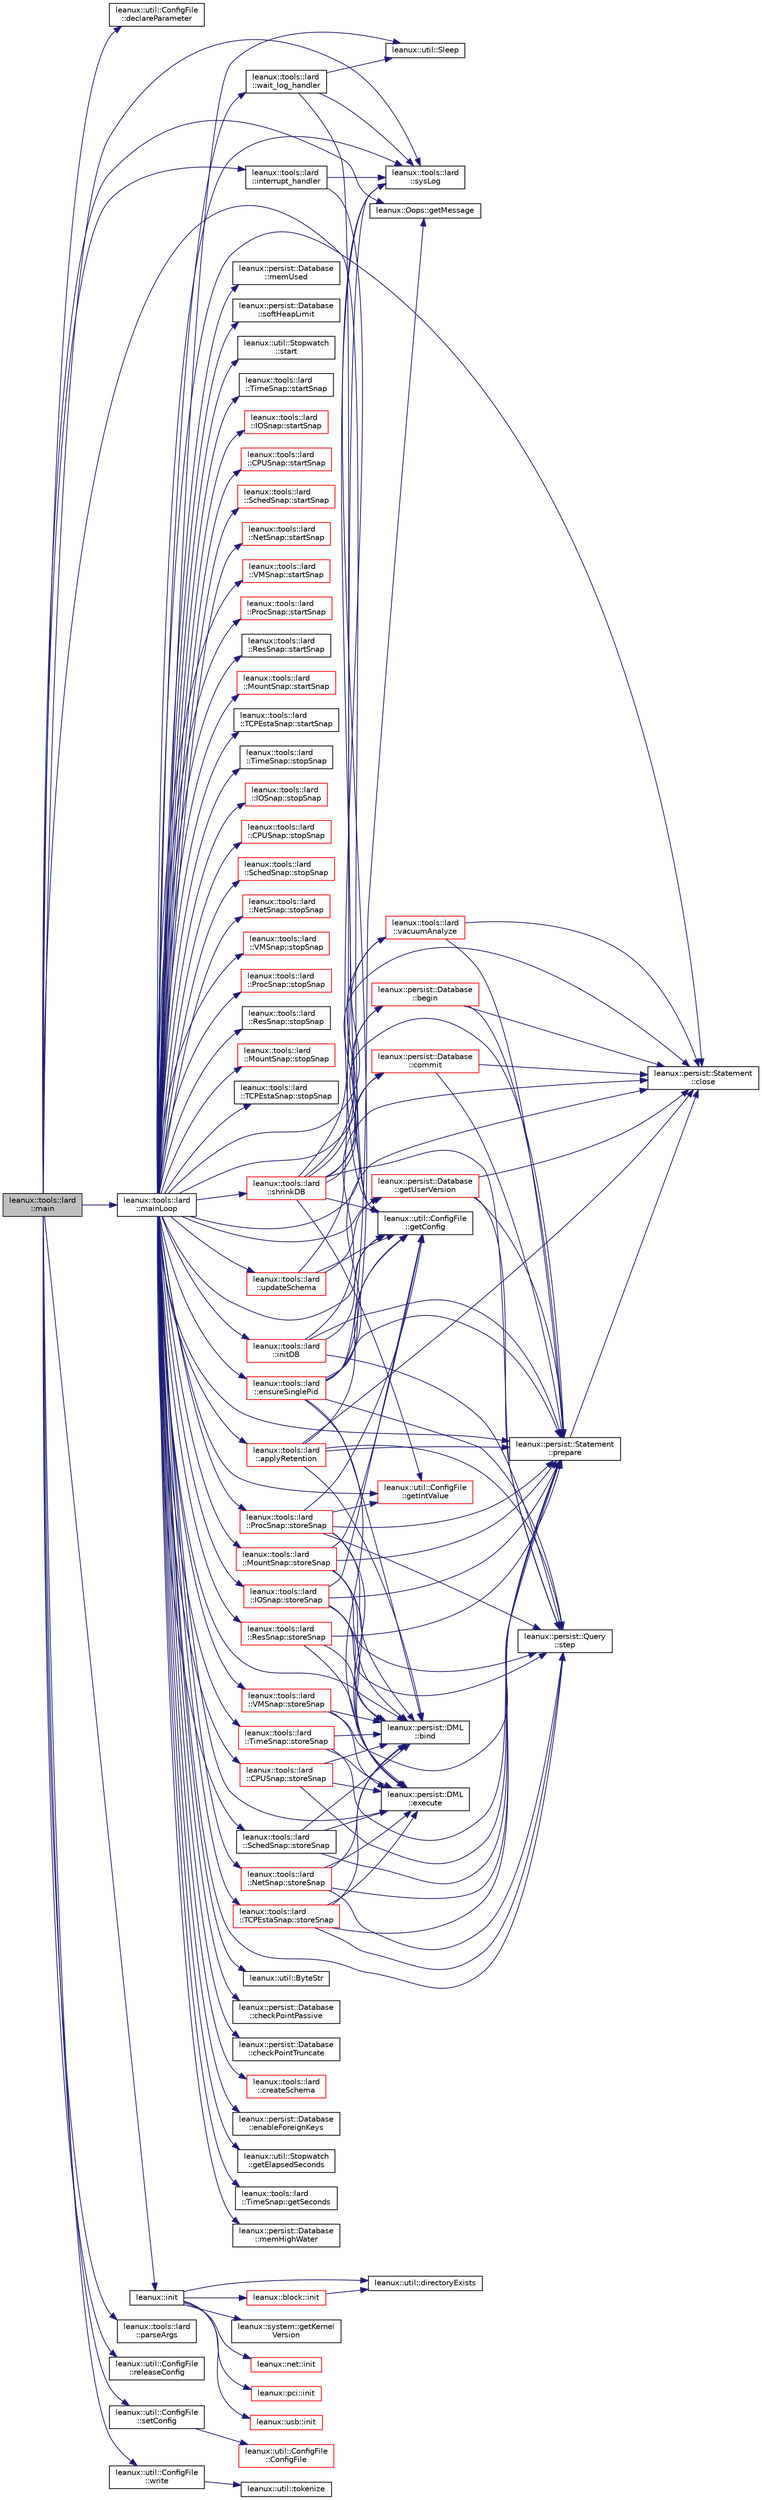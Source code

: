 digraph "leanux::tools::lard::main"
{
 // LATEX_PDF_SIZE
  bgcolor="transparent";
  edge [fontname="Helvetica",fontsize="10",labelfontname="Helvetica",labelfontsize="10"];
  node [fontname="Helvetica",fontsize="10",shape=record];
  rankdir="LR";
  Node1 [label="leanux::tools::lard\l::main",height=0.2,width=0.4,color="black", fillcolor="grey75", style="filled", fontcolor="black",tooltip="Entry point."];
  Node1 -> Node2 [color="midnightblue",fontsize="10",style="solid",fontname="Helvetica"];
  Node2 [label="leanux::util::ConfigFile\l::declareParameter",height=0.2,width=0.4,color="black",URL="$classleanux_1_1util_1_1ConfigFile.html#a7be94593ad2b942e9a47163e09839d88",tooltip="declare the configuration paramater and set a hardcoded default."];
  Node1 -> Node3 [color="midnightblue",fontsize="10",style="solid",fontname="Helvetica"];
  Node3 [label="leanux::util::ConfigFile\l::getConfig",height=0.2,width=0.4,color="black",URL="$classleanux_1_1util_1_1ConfigFile.html#a8cef175948cd9727c732de3a605c99ba",tooltip="Get the ConfigurationFile object for the appname, or construct one if it does not exist."];
  Node1 -> Node4 [color="midnightblue",fontsize="10",style="solid",fontname="Helvetica"];
  Node4 [label="leanux::Oops::getMessage",height=0.2,width=0.4,color="black",URL="$classleanux_1_1Oops.html#a144d78069f0bb6388bbd1db6385418d2",tooltip="Get the Oops message."];
  Node1 -> Node5 [color="midnightblue",fontsize="10",style="solid",fontname="Helvetica"];
  Node5 [label="leanux::init",height=0.2,width=0.4,color="black",URL="$namespaceleanux.html#a757c5a3a5fb84a0ab93de54fd0c8db30",tooltip="Initialize leanux, run checks to verify leanux is compatible with the runtime environment."];
  Node5 -> Node6 [color="midnightblue",fontsize="10",style="solid",fontname="Helvetica"];
  Node6 [label="leanux::util::directoryExists",height=0.2,width=0.4,color="black",URL="$namespaceleanux_1_1util.html#a6ac7287d49f3dd9b2c6c9673257e145b",tooltip="Test if the path is an existing directory."];
  Node5 -> Node7 [color="midnightblue",fontsize="10",style="solid",fontname="Helvetica"];
  Node7 [label="leanux::system::getKernel\lVersion",height=0.2,width=0.4,color="black",URL="$namespaceleanux_1_1system.html#a019837e625c4eedcc1e09de84a56d5b8",tooltip="Get the kernel version."];
  Node5 -> Node8 [color="midnightblue",fontsize="10",style="solid",fontname="Helvetica"];
  Node8 [label="leanux::net::init",height=0.2,width=0.4,color="red",URL="$namespaceleanux_1_1net.html#a81d90730109735bfefa2835d31152cd1",tooltip="initialize net library"];
  Node5 -> Node10 [color="midnightblue",fontsize="10",style="solid",fontname="Helvetica"];
  Node10 [label="leanux::pci::init",height=0.2,width=0.4,color="red",URL="$namespaceleanux_1_1pci.html#ac2e2e3d7c732711d93a166699f2dcff3",tooltip="Initialize pci namespace."];
  Node5 -> Node11 [color="midnightblue",fontsize="10",style="solid",fontname="Helvetica"];
  Node11 [label="leanux::usb::init",height=0.2,width=0.4,color="red",URL="$namespaceleanux_1_1usb.html#abd98dfc77cb6924be71589e8e2e4dc50",tooltip="initialize usb namespace."];
  Node5 -> Node12 [color="midnightblue",fontsize="10",style="solid",fontname="Helvetica"];
  Node12 [label="leanux::block::init",height=0.2,width=0.4,color="red",URL="$namespaceleanux_1_1block.html#a927d958ef9b9b66a13c32754e91d0c7d",tooltip="Initialize the block API."];
  Node12 -> Node6 [color="midnightblue",fontsize="10",style="solid",fontname="Helvetica"];
  Node1 -> Node21 [color="midnightblue",fontsize="10",style="solid",fontname="Helvetica"];
  Node21 [label="leanux::tools::lard\l::interrupt_handler",height=0.2,width=0.4,color="black",URL="$namespaceleanux_1_1tools_1_1lard.html#af056336c72314eb796c2815eec0d218b",tooltip=" "];
  Node21 -> Node3 [color="midnightblue",fontsize="10",style="solid",fontname="Helvetica"];
  Node21 -> Node22 [color="midnightblue",fontsize="10",style="solid",fontname="Helvetica"];
  Node22 [label="leanux::tools::lard\l::sysLog",height=0.2,width=0.4,color="black",URL="$namespaceleanux_1_1tools_1_1lard.html#a0a3951f50023eb0f3b4f6722a5943436",tooltip=" "];
  Node1 -> Node23 [color="midnightblue",fontsize="10",style="solid",fontname="Helvetica"];
  Node23 [label="leanux::tools::lard\l::mainLoop",height=0.2,width=0.4,color="black",URL="$namespaceleanux_1_1tools_1_1lard.html#a6de74bbef1d571bf7eb000e62900a11d",tooltip=" "];
  Node23 -> Node24 [color="midnightblue",fontsize="10",style="solid",fontname="Helvetica"];
  Node24 [label="leanux::tools::lard\l::applyRetention",height=0.2,width=0.4,color="red",URL="$namespaceleanux_1_1tools_1_1lard.html#a98a04e0c068c5083ad571ebc9b79d693",tooltip=" "];
  Node24 -> Node25 [color="midnightblue",fontsize="10",style="solid",fontname="Helvetica"];
  Node25 [label="leanux::persist::DML\l::bind",height=0.2,width=0.4,color="black",URL="$classleanux_1_1persist_1_1DML.html#a8df01a6d880515c22106e424ed342c81",tooltip="Bind a double value to the bind at position."];
  Node24 -> Node26 [color="midnightblue",fontsize="10",style="solid",fontname="Helvetica"];
  Node26 [label="leanux::persist::Statement\l::close",height=0.2,width=0.4,color="black",URL="$classleanux_1_1persist_1_1Statement.html#a5b31fb14297ad5c1c342cfc0d8f797de",tooltip="A statement handle can be explicitly closed without deleting the Statement object itself."];
  Node24 -> Node3 [color="midnightblue",fontsize="10",style="solid",fontname="Helvetica"];
  Node24 -> Node29 [color="midnightblue",fontsize="10",style="solid",fontname="Helvetica"];
  Node29 [label="leanux::persist::Statement\l::prepare",height=0.2,width=0.4,color="black",URL="$classleanux_1_1persist_1_1Statement.html#a1b809c1b1d0e9d24af65e439c3893d74",tooltip="Prepare a SQL statement."];
  Node29 -> Node26 [color="midnightblue",fontsize="10",style="solid",fontname="Helvetica"];
  Node24 -> Node33 [color="midnightblue",fontsize="10",style="solid",fontname="Helvetica"];
  Node33 [label="leanux::persist::Query\l::step",height=0.2,width=0.4,color="black",URL="$classleanux_1_1persist_1_1Query.html#a294e11c33a22761503c49418f5ca9815",tooltip="Step the result list, end of list returns false."];
  Node23 -> Node34 [color="midnightblue",fontsize="10",style="solid",fontname="Helvetica"];
  Node34 [label="leanux::persist::Database\l::begin",height=0.2,width=0.4,color="red",URL="$classleanux_1_1persist_1_1Database.html#a4ff46a478b219a811b9fa6bede2642f4",tooltip="Begin a transaction."];
  Node34 -> Node26 [color="midnightblue",fontsize="10",style="solid",fontname="Helvetica"];
  Node34 -> Node29 [color="midnightblue",fontsize="10",style="solid",fontname="Helvetica"];
  Node23 -> Node25 [color="midnightblue",fontsize="10",style="solid",fontname="Helvetica"];
  Node23 -> Node36 [color="midnightblue",fontsize="10",style="solid",fontname="Helvetica"];
  Node36 [label="leanux::util::ByteStr",height=0.2,width=0.4,color="black",URL="$namespaceleanux_1_1util.html#a979843e3d99f053101f902ec38985833",tooltip="convert a byte value to pretty print string."];
  Node23 -> Node37 [color="midnightblue",fontsize="10",style="solid",fontname="Helvetica"];
  Node37 [label="leanux::persist::Database\l::checkPointPassive",height=0.2,width=0.4,color="black",URL="$classleanux_1_1persist_1_1Database.html#af8d6960a23121f360d20fed62cff8703",tooltip="Issue a passive checpoint."];
  Node23 -> Node38 [color="midnightblue",fontsize="10",style="solid",fontname="Helvetica"];
  Node38 [label="leanux::persist::Database\l::checkPointTruncate",height=0.2,width=0.4,color="black",URL="$classleanux_1_1persist_1_1Database.html#acbad718a3c2f8d2364031d1d53ebd259",tooltip="Issue a (WAL) truncate checpoint."];
  Node23 -> Node26 [color="midnightblue",fontsize="10",style="solid",fontname="Helvetica"];
  Node23 -> Node39 [color="midnightblue",fontsize="10",style="solid",fontname="Helvetica"];
  Node39 [label="leanux::persist::Database\l::commit",height=0.2,width=0.4,color="red",URL="$classleanux_1_1persist_1_1Database.html#a3066d61c7bc4107a97f01b851d8c2228",tooltip="Commit a transaction."];
  Node39 -> Node26 [color="midnightblue",fontsize="10",style="solid",fontname="Helvetica"];
  Node39 -> Node29 [color="midnightblue",fontsize="10",style="solid",fontname="Helvetica"];
  Node23 -> Node40 [color="midnightblue",fontsize="10",style="solid",fontname="Helvetica"];
  Node40 [label="leanux::tools::lard\l::createSchema",height=0.2,width=0.4,color="red",URL="$namespaceleanux_1_1tools_1_1lard.html#a4f52f68eb8bc686294b04d3138d48740",tooltip=" "];
  Node23 -> Node59 [color="midnightblue",fontsize="10",style="solid",fontname="Helvetica"];
  Node59 [label="leanux::persist::Database\l::enableForeignKeys",height=0.2,width=0.4,color="black",URL="$classleanux_1_1persist_1_1Database.html#a7dcf864d5aec747cc37246bc31396e7e",tooltip="Enable foreign key constraints."];
  Node23 -> Node60 [color="midnightblue",fontsize="10",style="solid",fontname="Helvetica"];
  Node60 [label="leanux::tools::lard\l::ensureSinglePid",height=0.2,width=0.4,color="red",URL="$namespaceleanux_1_1tools_1_1lard.html#aee987aaaf44a4832b535ecf78065d963",tooltip=" "];
  Node60 -> Node25 [color="midnightblue",fontsize="10",style="solid",fontname="Helvetica"];
  Node60 -> Node26 [color="midnightblue",fontsize="10",style="solid",fontname="Helvetica"];
  Node60 -> Node28 [color="midnightblue",fontsize="10",style="solid",fontname="Helvetica"];
  Node28 [label="leanux::persist::DML\l::execute",height=0.2,width=0.4,color="black",URL="$classleanux_1_1persist_1_1DML.html#a66bfdf8da5f7d2c02bb5cb6f54515783",tooltip="Execute."];
  Node60 -> Node3 [color="midnightblue",fontsize="10",style="solid",fontname="Helvetica"];
  Node60 -> Node4 [color="midnightblue",fontsize="10",style="solid",fontname="Helvetica"];
  Node60 -> Node29 [color="midnightblue",fontsize="10",style="solid",fontname="Helvetica"];
  Node60 -> Node33 [color="midnightblue",fontsize="10",style="solid",fontname="Helvetica"];
  Node60 -> Node22 [color="midnightblue",fontsize="10",style="solid",fontname="Helvetica"];
  Node23 -> Node28 [color="midnightblue",fontsize="10",style="solid",fontname="Helvetica"];
  Node23 -> Node3 [color="midnightblue",fontsize="10",style="solid",fontname="Helvetica"];
  Node23 -> Node66 [color="midnightblue",fontsize="10",style="solid",fontname="Helvetica"];
  Node66 [label="leanux::util::Stopwatch\l::getElapsedSeconds",height=0.2,width=0.4,color="black",URL="$classleanux_1_1util_1_1Stopwatch.html#ab9f97034d61e99e7fb11e941eeba8768",tooltip=" "];
  Node23 -> Node67 [color="midnightblue",fontsize="10",style="solid",fontname="Helvetica"];
  Node67 [label="leanux::util::ConfigFile\l::getIntValue",height=0.2,width=0.4,color="red",URL="$classleanux_1_1util_1_1ConfigFile.html#aae0c3891e3d5a8d391a7439602b92780",tooltip="return the configuration parameter as an int."];
  Node23 -> Node68 [color="midnightblue",fontsize="10",style="solid",fontname="Helvetica"];
  Node68 [label="leanux::tools::lard\l::TimeSnap::getSeconds",height=0.2,width=0.4,color="black",URL="$classleanux_1_1tools_1_1lard_1_1TimeSnap.html#aedd4fcb44cc3e2919354c5a3137c66cd",tooltip=" "];
  Node23 -> Node69 [color="midnightblue",fontsize="10",style="solid",fontname="Helvetica"];
  Node69 [label="leanux::persist::Database\l::getUserVersion",height=0.2,width=0.4,color="red",URL="$classleanux_1_1persist_1_1Database.html#aec62932794968b44881a68c7d32be763",tooltip="get the current user_version pragma"];
  Node69 -> Node26 [color="midnightblue",fontsize="10",style="solid",fontname="Helvetica"];
  Node69 -> Node29 [color="midnightblue",fontsize="10",style="solid",fontname="Helvetica"];
  Node69 -> Node33 [color="midnightblue",fontsize="10",style="solid",fontname="Helvetica"];
  Node23 -> Node70 [color="midnightblue",fontsize="10",style="solid",fontname="Helvetica"];
  Node70 [label="leanux::tools::lard\l::initDB",height=0.2,width=0.4,color="red",URL="$namespaceleanux_1_1tools_1_1lard.html#a9492d51a0046e33c7a4dda4229537548",tooltip="set page_size and enable WAL mode."];
  Node70 -> Node26 [color="midnightblue",fontsize="10",style="solid",fontname="Helvetica"];
  Node70 -> Node3 [color="midnightblue",fontsize="10",style="solid",fontname="Helvetica"];
  Node70 -> Node29 [color="midnightblue",fontsize="10",style="solid",fontname="Helvetica"];
  Node70 -> Node33 [color="midnightblue",fontsize="10",style="solid",fontname="Helvetica"];
  Node23 -> Node71 [color="midnightblue",fontsize="10",style="solid",fontname="Helvetica"];
  Node71 [label="leanux::persist::Database\l::memHighWater",height=0.2,width=0.4,color="black",URL="$classleanux_1_1persist_1_1Database.html#ab332dffc6b8319d1c43455b940fe15c1",tooltip=" "];
  Node23 -> Node72 [color="midnightblue",fontsize="10",style="solid",fontname="Helvetica"];
  Node72 [label="leanux::persist::Database\l::memUsed",height=0.2,width=0.4,color="black",URL="$classleanux_1_1persist_1_1Database.html#a98617fd43f366b4292e05ff0b271815c",tooltip=" "];
  Node23 -> Node29 [color="midnightblue",fontsize="10",style="solid",fontname="Helvetica"];
  Node23 -> Node73 [color="midnightblue",fontsize="10",style="solid",fontname="Helvetica"];
  Node73 [label="leanux::tools::lard\l::shrinkDB",height=0.2,width=0.4,color="red",URL="$namespaceleanux_1_1tools_1_1lard.html#a45d90387f852d7a71981b5d4ff93d8da",tooltip=" "];
  Node73 -> Node34 [color="midnightblue",fontsize="10",style="solid",fontname="Helvetica"];
  Node73 -> Node26 [color="midnightblue",fontsize="10",style="solid",fontname="Helvetica"];
  Node73 -> Node39 [color="midnightblue",fontsize="10",style="solid",fontname="Helvetica"];
  Node73 -> Node3 [color="midnightblue",fontsize="10",style="solid",fontname="Helvetica"];
  Node73 -> Node67 [color="midnightblue",fontsize="10",style="solid",fontname="Helvetica"];
  Node73 -> Node29 [color="midnightblue",fontsize="10",style="solid",fontname="Helvetica"];
  Node73 -> Node33 [color="midnightblue",fontsize="10",style="solid",fontname="Helvetica"];
  Node73 -> Node22 [color="midnightblue",fontsize="10",style="solid",fontname="Helvetica"];
  Node73 -> Node74 [color="midnightblue",fontsize="10",style="solid",fontname="Helvetica"];
  Node74 [label="leanux::tools::lard\l::vacuumAnalyze",height=0.2,width=0.4,color="red",URL="$namespaceleanux_1_1tools_1_1lard.html#af293f8b5b80c0189b1dc1904fe94d9bf",tooltip=" "];
  Node74 -> Node26 [color="midnightblue",fontsize="10",style="solid",fontname="Helvetica"];
  Node74 -> Node29 [color="midnightblue",fontsize="10",style="solid",fontname="Helvetica"];
  Node23 -> Node75 [color="midnightblue",fontsize="10",style="solid",fontname="Helvetica"];
  Node75 [label="leanux::util::Sleep",height=0.2,width=0.4,color="black",URL="$namespaceleanux_1_1util.html#af85d667f0a1e549c70b45f81159af980",tooltip="Sleep seconds+nanoseconds."];
  Node23 -> Node76 [color="midnightblue",fontsize="10",style="solid",fontname="Helvetica"];
  Node76 [label="leanux::persist::Database\l::softHeapLimit",height=0.2,width=0.4,color="black",URL="$classleanux_1_1persist_1_1Database.html#ac9b11e7e59cfd3f38fbb4ce1ea6fed87",tooltip=" "];
  Node23 -> Node77 [color="midnightblue",fontsize="10",style="solid",fontname="Helvetica"];
  Node77 [label="leanux::util::Stopwatch\l::start",height=0.2,width=0.4,color="black",URL="$classleanux_1_1util_1_1Stopwatch.html#aedb04d3c9636011920f30111bab396c5",tooltip="Start the Stopwatch."];
  Node23 -> Node78 [color="midnightblue",fontsize="10",style="solid",fontname="Helvetica"];
  Node78 [label="leanux::tools::lard\l::TimeSnap::startSnap",height=0.2,width=0.4,color="black",URL="$classleanux_1_1tools_1_1lard_1_1TimeSnap.html#a625897f390c702ec2bcc5558e006deb8",tooltip=" "];
  Node23 -> Node79 [color="midnightblue",fontsize="10",style="solid",fontname="Helvetica"];
  Node79 [label="leanux::tools::lard\l::IOSnap::startSnap",height=0.2,width=0.4,color="red",URL="$classleanux_1_1tools_1_1lard_1_1IOSnap.html#aaa09ea465f8fc251716e47382551cf13",tooltip=" "];
  Node23 -> Node85 [color="midnightblue",fontsize="10",style="solid",fontname="Helvetica"];
  Node85 [label="leanux::tools::lard\l::CPUSnap::startSnap",height=0.2,width=0.4,color="red",URL="$classleanux_1_1tools_1_1lard_1_1CPUSnap.html#a18e1fbcdf89ec7537bc853b314657890",tooltip=" "];
  Node23 -> Node87 [color="midnightblue",fontsize="10",style="solid",fontname="Helvetica"];
  Node87 [label="leanux::tools::lard\l::SchedSnap::startSnap",height=0.2,width=0.4,color="red",URL="$classleanux_1_1tools_1_1lard_1_1SchedSnap.html#ad519ce292b396ea7b34eb8f98c3d76bd",tooltip=" "];
  Node23 -> Node90 [color="midnightblue",fontsize="10",style="solid",fontname="Helvetica"];
  Node90 [label="leanux::tools::lard\l::NetSnap::startSnap",height=0.2,width=0.4,color="red",URL="$classleanux_1_1tools_1_1lard_1_1NetSnap.html#a856922288b7d4d63dd2f173ee7eb0dd3",tooltip=" "];
  Node23 -> Node92 [color="midnightblue",fontsize="10",style="solid",fontname="Helvetica"];
  Node92 [label="leanux::tools::lard\l::VMSnap::startSnap",height=0.2,width=0.4,color="red",URL="$classleanux_1_1tools_1_1lard_1_1VMSnap.html#a37c5af9624501ff9094fcd956863bad0",tooltip=" "];
  Node23 -> Node94 [color="midnightblue",fontsize="10",style="solid",fontname="Helvetica"];
  Node94 [label="leanux::tools::lard\l::ProcSnap::startSnap",height=0.2,width=0.4,color="red",URL="$classleanux_1_1tools_1_1lard_1_1ProcSnap.html#ab54043cba9664efa3321d9456c9bb3a0",tooltip=" "];
  Node23 -> Node96 [color="midnightblue",fontsize="10",style="solid",fontname="Helvetica"];
  Node96 [label="leanux::tools::lard\l::ResSnap::startSnap",height=0.2,width=0.4,color="black",URL="$classleanux_1_1tools_1_1lard_1_1ResSnap.html#ad254ff88d977694c1cdc2aa2d374083e",tooltip=" "];
  Node23 -> Node97 [color="midnightblue",fontsize="10",style="solid",fontname="Helvetica"];
  Node97 [label="leanux::tools::lard\l::MountSnap::startSnap",height=0.2,width=0.4,color="red",URL="$classleanux_1_1tools_1_1lard_1_1MountSnap.html#a934aedfb855a789ff7039b23112c4ae1",tooltip=" "];
  Node23 -> Node98 [color="midnightblue",fontsize="10",style="solid",fontname="Helvetica"];
  Node98 [label="leanux::tools::lard\l::TCPEstaSnap::startSnap",height=0.2,width=0.4,color="black",URL="$classleanux_1_1tools_1_1lard_1_1TCPEstaSnap.html#afc5a7c4eac707faafcec542c48066d00",tooltip=" "];
  Node23 -> Node33 [color="midnightblue",fontsize="10",style="solid",fontname="Helvetica"];
  Node23 -> Node99 [color="midnightblue",fontsize="10",style="solid",fontname="Helvetica"];
  Node99 [label="leanux::tools::lard\l::TimeSnap::stopSnap",height=0.2,width=0.4,color="black",URL="$classleanux_1_1tools_1_1lard_1_1TimeSnap.html#af46d912ab9b2059a7d963b26cf10e28d",tooltip=" "];
  Node23 -> Node100 [color="midnightblue",fontsize="10",style="solid",fontname="Helvetica"];
  Node100 [label="leanux::tools::lard\l::IOSnap::stopSnap",height=0.2,width=0.4,color="red",URL="$classleanux_1_1tools_1_1lard_1_1IOSnap.html#ab020781eb6e152bf9b884a4000d7e923",tooltip=" "];
  Node23 -> Node101 [color="midnightblue",fontsize="10",style="solid",fontname="Helvetica"];
  Node101 [label="leanux::tools::lard\l::CPUSnap::stopSnap",height=0.2,width=0.4,color="red",URL="$classleanux_1_1tools_1_1lard_1_1CPUSnap.html#af9c73b36a541b0eae3b06e491b9cdff0",tooltip=" "];
  Node23 -> Node102 [color="midnightblue",fontsize="10",style="solid",fontname="Helvetica"];
  Node102 [label="leanux::tools::lard\l::SchedSnap::stopSnap",height=0.2,width=0.4,color="red",URL="$classleanux_1_1tools_1_1lard_1_1SchedSnap.html#aa6adf554028f38d4652a368f029a605d",tooltip=" "];
  Node23 -> Node103 [color="midnightblue",fontsize="10",style="solid",fontname="Helvetica"];
  Node103 [label="leanux::tools::lard\l::NetSnap::stopSnap",height=0.2,width=0.4,color="red",URL="$classleanux_1_1tools_1_1lard_1_1NetSnap.html#a7a429b2ea8298f49fbd0e0f9c70d7fc7",tooltip=" "];
  Node23 -> Node104 [color="midnightblue",fontsize="10",style="solid",fontname="Helvetica"];
  Node104 [label="leanux::tools::lard\l::VMSnap::stopSnap",height=0.2,width=0.4,color="red",URL="$classleanux_1_1tools_1_1lard_1_1VMSnap.html#ac8539527962d0d32339ea8e64820a1a4",tooltip=" "];
  Node23 -> Node105 [color="midnightblue",fontsize="10",style="solid",fontname="Helvetica"];
  Node105 [label="leanux::tools::lard\l::ProcSnap::stopSnap",height=0.2,width=0.4,color="red",URL="$classleanux_1_1tools_1_1lard_1_1ProcSnap.html#a2922f8c93498c97d1b47ec2e6b7d817d",tooltip=" "];
  Node23 -> Node106 [color="midnightblue",fontsize="10",style="solid",fontname="Helvetica"];
  Node106 [label="leanux::tools::lard\l::ResSnap::stopSnap",height=0.2,width=0.4,color="black",URL="$classleanux_1_1tools_1_1lard_1_1ResSnap.html#a1ab5935f077d0fba67e810019d62b307",tooltip=" "];
  Node23 -> Node107 [color="midnightblue",fontsize="10",style="solid",fontname="Helvetica"];
  Node107 [label="leanux::tools::lard\l::MountSnap::stopSnap",height=0.2,width=0.4,color="red",URL="$classleanux_1_1tools_1_1lard_1_1MountSnap.html#a03ffa5736036aaed951d16b51d181c29",tooltip=" "];
  Node23 -> Node112 [color="midnightblue",fontsize="10",style="solid",fontname="Helvetica"];
  Node112 [label="leanux::tools::lard\l::TCPEstaSnap::stopSnap",height=0.2,width=0.4,color="black",URL="$classleanux_1_1tools_1_1lard_1_1TCPEstaSnap.html#abbe910ed460e4e2ec2ead68edad2ae72",tooltip=" "];
  Node23 -> Node113 [color="midnightblue",fontsize="10",style="solid",fontname="Helvetica"];
  Node113 [label="leanux::tools::lard\l::TimeSnap::storeSnap",height=0.2,width=0.4,color="red",URL="$classleanux_1_1tools_1_1lard_1_1TimeSnap.html#ae4186449701030aec1986be6c197ba24",tooltip=" "];
  Node113 -> Node25 [color="midnightblue",fontsize="10",style="solid",fontname="Helvetica"];
  Node113 -> Node28 [color="midnightblue",fontsize="10",style="solid",fontname="Helvetica"];
  Node113 -> Node29 [color="midnightblue",fontsize="10",style="solid",fontname="Helvetica"];
  Node23 -> Node115 [color="midnightblue",fontsize="10",style="solid",fontname="Helvetica"];
  Node115 [label="leanux::tools::lard\l::IOSnap::storeSnap",height=0.2,width=0.4,color="red",URL="$classleanux_1_1tools_1_1lard_1_1IOSnap.html#acd9defb7ca62e96d5f76b04b3e365b41",tooltip=" "];
  Node115 -> Node25 [color="midnightblue",fontsize="10",style="solid",fontname="Helvetica"];
  Node115 -> Node28 [color="midnightblue",fontsize="10",style="solid",fontname="Helvetica"];
  Node115 -> Node3 [color="midnightblue",fontsize="10",style="solid",fontname="Helvetica"];
  Node115 -> Node29 [color="midnightblue",fontsize="10",style="solid",fontname="Helvetica"];
  Node115 -> Node33 [color="midnightblue",fontsize="10",style="solid",fontname="Helvetica"];
  Node23 -> Node117 [color="midnightblue",fontsize="10",style="solid",fontname="Helvetica"];
  Node117 [label="leanux::tools::lard\l::CPUSnap::storeSnap",height=0.2,width=0.4,color="red",URL="$classleanux_1_1tools_1_1lard_1_1CPUSnap.html#a08144ea8cd0e5e5ff868278abc111f44",tooltip=" "];
  Node117 -> Node25 [color="midnightblue",fontsize="10",style="solid",fontname="Helvetica"];
  Node117 -> Node28 [color="midnightblue",fontsize="10",style="solid",fontname="Helvetica"];
  Node117 -> Node29 [color="midnightblue",fontsize="10",style="solid",fontname="Helvetica"];
  Node23 -> Node121 [color="midnightblue",fontsize="10",style="solid",fontname="Helvetica"];
  Node121 [label="leanux::tools::lard\l::SchedSnap::storeSnap",height=0.2,width=0.4,color="black",URL="$classleanux_1_1tools_1_1lard_1_1SchedSnap.html#a2726e1f32a987d973afd8d5dcc1b96b1",tooltip=" "];
  Node121 -> Node25 [color="midnightblue",fontsize="10",style="solid",fontname="Helvetica"];
  Node121 -> Node28 [color="midnightblue",fontsize="10",style="solid",fontname="Helvetica"];
  Node121 -> Node29 [color="midnightblue",fontsize="10",style="solid",fontname="Helvetica"];
  Node23 -> Node122 [color="midnightblue",fontsize="10",style="solid",fontname="Helvetica"];
  Node122 [label="leanux::tools::lard\l::NetSnap::storeSnap",height=0.2,width=0.4,color="red",URL="$classleanux_1_1tools_1_1lard_1_1NetSnap.html#a6a04b1f2237b5fe9ac5f7be64721f23f",tooltip=" "];
  Node122 -> Node25 [color="midnightblue",fontsize="10",style="solid",fontname="Helvetica"];
  Node122 -> Node28 [color="midnightblue",fontsize="10",style="solid",fontname="Helvetica"];
  Node122 -> Node29 [color="midnightblue",fontsize="10",style="solid",fontname="Helvetica"];
  Node122 -> Node33 [color="midnightblue",fontsize="10",style="solid",fontname="Helvetica"];
  Node23 -> Node125 [color="midnightblue",fontsize="10",style="solid",fontname="Helvetica"];
  Node125 [label="leanux::tools::lard\l::VMSnap::storeSnap",height=0.2,width=0.4,color="red",URL="$classleanux_1_1tools_1_1lard_1_1VMSnap.html#ad7ebbd5cb631d19b7c1a08aeeb7e138b",tooltip=" "];
  Node125 -> Node25 [color="midnightblue",fontsize="10",style="solid",fontname="Helvetica"];
  Node125 -> Node28 [color="midnightblue",fontsize="10",style="solid",fontname="Helvetica"];
  Node125 -> Node29 [color="midnightblue",fontsize="10",style="solid",fontname="Helvetica"];
  Node23 -> Node128 [color="midnightblue",fontsize="10",style="solid",fontname="Helvetica"];
  Node128 [label="leanux::tools::lard\l::ProcSnap::storeSnap",height=0.2,width=0.4,color="red",URL="$classleanux_1_1tools_1_1lard_1_1ProcSnap.html#ab816bcbf8f8986599df48ee7131c10fb",tooltip=" "];
  Node128 -> Node25 [color="midnightblue",fontsize="10",style="solid",fontname="Helvetica"];
  Node128 -> Node28 [color="midnightblue",fontsize="10",style="solid",fontname="Helvetica"];
  Node128 -> Node3 [color="midnightblue",fontsize="10",style="solid",fontname="Helvetica"];
  Node128 -> Node67 [color="midnightblue",fontsize="10",style="solid",fontname="Helvetica"];
  Node128 -> Node29 [color="midnightblue",fontsize="10",style="solid",fontname="Helvetica"];
  Node128 -> Node33 [color="midnightblue",fontsize="10",style="solid",fontname="Helvetica"];
  Node23 -> Node133 [color="midnightblue",fontsize="10",style="solid",fontname="Helvetica"];
  Node133 [label="leanux::tools::lard\l::ResSnap::storeSnap",height=0.2,width=0.4,color="red",URL="$classleanux_1_1tools_1_1lard_1_1ResSnap.html#a03496036d673feae3ae05cd1106c2858",tooltip=" "];
  Node133 -> Node25 [color="midnightblue",fontsize="10",style="solid",fontname="Helvetica"];
  Node133 -> Node28 [color="midnightblue",fontsize="10",style="solid",fontname="Helvetica"];
  Node133 -> Node29 [color="midnightblue",fontsize="10",style="solid",fontname="Helvetica"];
  Node23 -> Node139 [color="midnightblue",fontsize="10",style="solid",fontname="Helvetica"];
  Node139 [label="leanux::tools::lard\l::MountSnap::storeSnap",height=0.2,width=0.4,color="red",URL="$classleanux_1_1tools_1_1lard_1_1MountSnap.html#a7288efb64fc31818416b8c52c4ba3a0d",tooltip=" "];
  Node139 -> Node25 [color="midnightblue",fontsize="10",style="solid",fontname="Helvetica"];
  Node139 -> Node28 [color="midnightblue",fontsize="10",style="solid",fontname="Helvetica"];
  Node139 -> Node3 [color="midnightblue",fontsize="10",style="solid",fontname="Helvetica"];
  Node139 -> Node29 [color="midnightblue",fontsize="10",style="solid",fontname="Helvetica"];
  Node139 -> Node33 [color="midnightblue",fontsize="10",style="solid",fontname="Helvetica"];
  Node23 -> Node140 [color="midnightblue",fontsize="10",style="solid",fontname="Helvetica"];
  Node140 [label="leanux::tools::lard\l::TCPEstaSnap::storeSnap",height=0.2,width=0.4,color="red",URL="$classleanux_1_1tools_1_1lard_1_1TCPEstaSnap.html#adc30b5d65eacc454cb653851f6180f8b",tooltip=" "];
  Node140 -> Node25 [color="midnightblue",fontsize="10",style="solid",fontname="Helvetica"];
  Node140 -> Node28 [color="midnightblue",fontsize="10",style="solid",fontname="Helvetica"];
  Node140 -> Node29 [color="midnightblue",fontsize="10",style="solid",fontname="Helvetica"];
  Node140 -> Node33 [color="midnightblue",fontsize="10",style="solid",fontname="Helvetica"];
  Node23 -> Node22 [color="midnightblue",fontsize="10",style="solid",fontname="Helvetica"];
  Node23 -> Node148 [color="midnightblue",fontsize="10",style="solid",fontname="Helvetica"];
  Node148 [label="leanux::tools::lard\l::updateSchema",height=0.2,width=0.4,color="red",URL="$namespaceleanux_1_1tools_1_1lard.html#a916cea2cf80aa0a17a8f96c8a7b19a8a",tooltip=" "];
  Node148 -> Node3 [color="midnightblue",fontsize="10",style="solid",fontname="Helvetica"];
  Node148 -> Node69 [color="midnightblue",fontsize="10",style="solid",fontname="Helvetica"];
  Node148 -> Node22 [color="midnightblue",fontsize="10",style="solid",fontname="Helvetica"];
  Node23 -> Node74 [color="midnightblue",fontsize="10",style="solid",fontname="Helvetica"];
  Node23 -> Node150 [color="midnightblue",fontsize="10",style="solid",fontname="Helvetica"];
  Node150 [label="leanux::tools::lard\l::wait_log_handler",height=0.2,width=0.4,color="black",URL="$namespaceleanux_1_1tools_1_1lard.html#a1836a03324cfc7e84a5563a59566d8aa",tooltip=" "];
  Node150 -> Node3 [color="midnightblue",fontsize="10",style="solid",fontname="Helvetica"];
  Node150 -> Node75 [color="midnightblue",fontsize="10",style="solid",fontname="Helvetica"];
  Node150 -> Node22 [color="midnightblue",fontsize="10",style="solid",fontname="Helvetica"];
  Node1 -> Node151 [color="midnightblue",fontsize="10",style="solid",fontname="Helvetica"];
  Node151 [label="leanux::tools::lard\l::parseArgs",height=0.2,width=0.4,color="black",URL="$namespaceleanux_1_1tools_1_1lard.html#ae7807a0e93926a36e105685519e657a8",tooltip=" "];
  Node1 -> Node152 [color="midnightblue",fontsize="10",style="solid",fontname="Helvetica"];
  Node152 [label="leanux::util::ConfigFile\l::releaseConfig",height=0.2,width=0.4,color="black",URL="$classleanux_1_1util_1_1ConfigFile.html#af4ee3d58b58c2f03370b2f5de58191f9",tooltip="Release (delete) the configFile."];
  Node1 -> Node153 [color="midnightblue",fontsize="10",style="solid",fontname="Helvetica"];
  Node153 [label="leanux::util::ConfigFile\l::setConfig",height=0.2,width=0.4,color="black",URL="$classleanux_1_1util_1_1ConfigFile.html#ad044e490e3603309c05ed01e06833b11",tooltip="set the application name and config file name."];
  Node153 -> Node154 [color="midnightblue",fontsize="10",style="solid",fontname="Helvetica"];
  Node154 [label="leanux::util::ConfigFile\l::ConfigFile",height=0.2,width=0.4,color="red",URL="$classleanux_1_1util_1_1ConfigFile.html#a1f104838a15bec5db5c6e2afe287cabc",tooltip="Constructor, should not be called directly, use setConfig and getConfig to create the ConfigFile."];
  Node1 -> Node22 [color="midnightblue",fontsize="10",style="solid",fontname="Helvetica"];
  Node1 -> Node156 [color="midnightblue",fontsize="10",style="solid",fontname="Helvetica"];
  Node156 [label="leanux::util::ConfigFile\l::write",height=0.2,width=0.4,color="black",URL="$classleanux_1_1util_1_1ConfigFile.html#a51029ba31414b49297e706fe40832a6f",tooltip="write out the configuration file, including runtime modifications."];
  Node156 -> Node157 [color="midnightblue",fontsize="10",style="solid",fontname="Helvetica"];
  Node157 [label="leanux::util::tokenize",height=0.2,width=0.4,color="black",URL="$namespaceleanux_1_1util.html#a3b691a56e21c20628e956b8ec995d53f",tooltip=" "];
}
